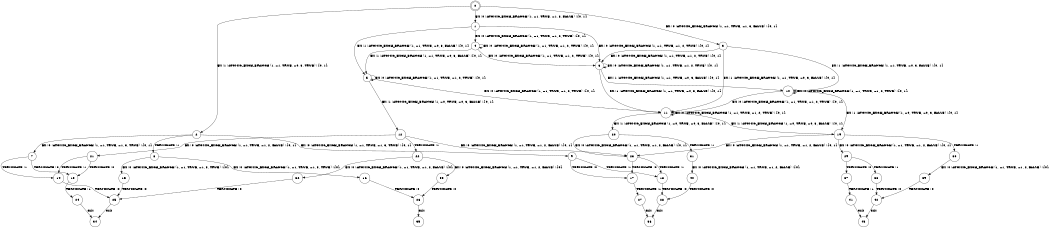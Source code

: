 digraph BCG {
size = "7, 10.5";
center = TRUE;
node [shape = circle];
0 [peripheries = 2];
0 -> 1 [label = "EX !0 !ATOMIC_EXCH_BRANCH (1, +1, TRUE, +1, 3, FALSE) !{0, 1}"];
0 -> 2 [label = "EX !1 !ATOMIC_EXCH_BRANCH (1, +1, TRUE, +0, 3, TRUE) !{0, 1}"];
0 -> 3 [label = "EX !0 !ATOMIC_EXCH_BRANCH (1, +1, TRUE, +1, 3, FALSE) !{0, 1}"];
1 -> 4 [label = "EX !0 !ATOMIC_EXCH_BRANCH (1, +1, TRUE, +1, 2, TRUE) !{0, 1}"];
1 -> 5 [label = "EX !1 !ATOMIC_EXCH_BRANCH (1, +1, TRUE, +0, 3, FALSE) !{0, 1}"];
1 -> 6 [label = "EX !0 !ATOMIC_EXCH_BRANCH (1, +1, TRUE, +1, 2, TRUE) !{0, 1}"];
2 -> 7 [label = "EX !0 !ATOMIC_EXCH_BRANCH (1, +1, TRUE, +1, 3, TRUE) !{0, 1}"];
2 -> 8 [label = "TERMINATE !1"];
2 -> 9 [label = "EX !0 !ATOMIC_EXCH_BRANCH (1, +1, TRUE, +1, 3, TRUE) !{0, 1}"];
3 -> 10 [label = "EX !1 !ATOMIC_EXCH_BRANCH (1, +1, TRUE, +0, 3, FALSE) !{0, 1}"];
3 -> 6 [label = "EX !0 !ATOMIC_EXCH_BRANCH (1, +1, TRUE, +1, 2, TRUE) !{0, 1}"];
3 -> 11 [label = "EX !1 !ATOMIC_EXCH_BRANCH (1, +1, TRUE, +0, 3, FALSE) !{0, 1}"];
4 -> 4 [label = "EX !0 !ATOMIC_EXCH_BRANCH (1, +1, TRUE, +1, 2, TRUE) !{0, 1}"];
4 -> 5 [label = "EX !1 !ATOMIC_EXCH_BRANCH (1, +1, TRUE, +0, 3, FALSE) !{0, 1}"];
4 -> 6 [label = "EX !0 !ATOMIC_EXCH_BRANCH (1, +1, TRUE, +1, 2, TRUE) !{0, 1}"];
5 -> 5 [label = "EX !0 !ATOMIC_EXCH_BRANCH (1, +1, TRUE, +1, 2, TRUE) !{0, 1}"];
5 -> 12 [label = "EX !1 !ATOMIC_EXCH_BRANCH (1, +0, TRUE, +0, 3, FALSE) !{0, 1}"];
5 -> 11 [label = "EX !0 !ATOMIC_EXCH_BRANCH (1, +1, TRUE, +1, 2, TRUE) !{0, 1}"];
6 -> 10 [label = "EX !1 !ATOMIC_EXCH_BRANCH (1, +1, TRUE, +0, 3, FALSE) !{0, 1}"];
6 -> 6 [label = "EX !0 !ATOMIC_EXCH_BRANCH (1, +1, TRUE, +1, 2, TRUE) !{0, 1}"];
6 -> 11 [label = "EX !1 !ATOMIC_EXCH_BRANCH (1, +1, TRUE, +0, 3, FALSE) !{0, 1}"];
7 -> 13 [label = "TERMINATE !0"];
7 -> 14 [label = "TERMINATE !1"];
8 -> 15 [label = "EX !0 !ATOMIC_EXCH_BRANCH (1, +1, TRUE, +1, 3, TRUE) !{0}"];
8 -> 16 [label = "EX !0 !ATOMIC_EXCH_BRANCH (1, +1, TRUE, +1, 3, TRUE) !{0}"];
9 -> 17 [label = "TERMINATE !0"];
9 -> 18 [label = "TERMINATE !1"];
10 -> 10 [label = "EX !0 !ATOMIC_EXCH_BRANCH (1, +1, TRUE, +1, 2, TRUE) !{0, 1}"];
10 -> 19 [label = "EX !1 !ATOMIC_EXCH_BRANCH (1, +0, TRUE, +0, 3, FALSE) !{0, 1}"];
10 -> 11 [label = "EX !0 !ATOMIC_EXCH_BRANCH (1, +1, TRUE, +1, 2, TRUE) !{0, 1}"];
11 -> 19 [label = "EX !1 !ATOMIC_EXCH_BRANCH (1, +0, TRUE, +0, 3, FALSE) !{0, 1}"];
11 -> 11 [label = "EX !0 !ATOMIC_EXCH_BRANCH (1, +1, TRUE, +1, 2, TRUE) !{0, 1}"];
11 -> 20 [label = "EX !1 !ATOMIC_EXCH_BRANCH (1, +0, TRUE, +0, 3, FALSE) !{0, 1}"];
12 -> 21 [label = "EX !0 !ATOMIC_EXCH_BRANCH (1, +1, TRUE, +1, 2, FALSE) !{0, 1}"];
12 -> 22 [label = "TERMINATE !1"];
12 -> 23 [label = "EX !0 !ATOMIC_EXCH_BRANCH (1, +1, TRUE, +1, 2, FALSE) !{0, 1}"];
13 -> 24 [label = "TERMINATE !1"];
14 -> 25 [label = "TERMINATE !0"];
15 -> 25 [label = "TERMINATE !0"];
16 -> 26 [label = "TERMINATE !0"];
17 -> 27 [label = "TERMINATE !1"];
18 -> 28 [label = "TERMINATE !0"];
19 -> 29 [label = "EX !0 !ATOMIC_EXCH_BRANCH (1, +1, TRUE, +1, 2, FALSE) !{0, 1}"];
19 -> 30 [label = "TERMINATE !1"];
19 -> 23 [label = "EX !0 !ATOMIC_EXCH_BRANCH (1, +1, TRUE, +1, 2, FALSE) !{0, 1}"];
20 -> 23 [label = "EX !0 !ATOMIC_EXCH_BRANCH (1, +1, TRUE, +1, 2, FALSE) !{0, 1}"];
20 -> 31 [label = "TERMINATE !1"];
21 -> 13 [label = "TERMINATE !0"];
21 -> 14 [label = "TERMINATE !1"];
22 -> 32 [label = "EX !0 !ATOMIC_EXCH_BRANCH (1, +1, TRUE, +1, 2, FALSE) !{0}"];
22 -> 33 [label = "EX !0 !ATOMIC_EXCH_BRANCH (1, +1, TRUE, +1, 2, FALSE) !{0}"];
23 -> 17 [label = "TERMINATE !0"];
23 -> 18 [label = "TERMINATE !1"];
24 -> 34 [label = "exit"];
25 -> 34 [label = "exit"];
26 -> 35 [label = "exit"];
27 -> 36 [label = "exit"];
28 -> 36 [label = "exit"];
29 -> 37 [label = "TERMINATE !0"];
29 -> 38 [label = "TERMINATE !1"];
30 -> 39 [label = "EX !0 !ATOMIC_EXCH_BRANCH (1, +1, TRUE, +1, 2, FALSE) !{0}"];
31 -> 40 [label = "EX !0 !ATOMIC_EXCH_BRANCH (1, +1, TRUE, +1, 2, FALSE) !{0}"];
32 -> 25 [label = "TERMINATE !0"];
33 -> 26 [label = "TERMINATE !0"];
37 -> 41 [label = "TERMINATE !1"];
38 -> 42 [label = "TERMINATE !0"];
39 -> 42 [label = "TERMINATE !0"];
40 -> 28 [label = "TERMINATE !0"];
41 -> 43 [label = "exit"];
42 -> 43 [label = "exit"];
}
